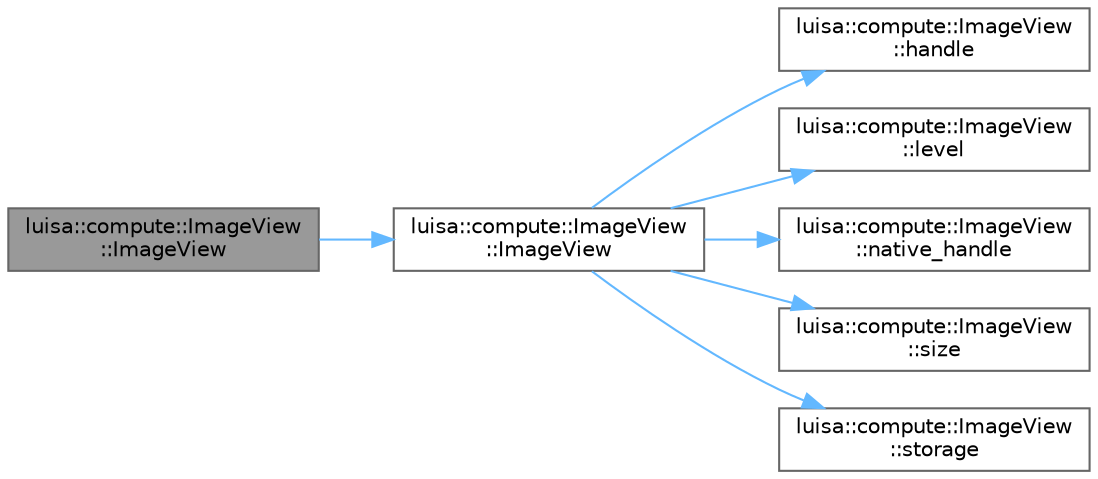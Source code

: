 digraph "luisa::compute::ImageView::ImageView"
{
 // LATEX_PDF_SIZE
  bgcolor="transparent";
  edge [fontname=Helvetica,fontsize=10,labelfontname=Helvetica,labelfontsize=10];
  node [fontname=Helvetica,fontsize=10,shape=box,height=0.2,width=0.4];
  rankdir="LR";
  Node1 [id="Node000001",label="luisa::compute::ImageView\l::ImageView",height=0.2,width=0.4,color="gray40", fillcolor="grey60", style="filled", fontcolor="black",tooltip=" "];
  Node1 -> Node2 [id="edge1_Node000001_Node000002",color="steelblue1",style="solid",tooltip=" "];
  Node2 [id="Node000002",label="luisa::compute::ImageView\l::ImageView",height=0.2,width=0.4,color="grey40", fillcolor="white", style="filled",URL="$classluisa_1_1compute_1_1_image_view.html#a7e9c4ec96107d06fe0c48faca1a7d8f5",tooltip=" "];
  Node2 -> Node3 [id="edge2_Node000002_Node000003",color="steelblue1",style="solid",tooltip=" "];
  Node3 [id="Node000003",label="luisa::compute::ImageView\l::handle",height=0.2,width=0.4,color="grey40", fillcolor="white", style="filled",URL="$classluisa_1_1compute_1_1_image_view.html#a9a4ee03c8c1ed08a7c46f79e1d13f537",tooltip=" "];
  Node2 -> Node4 [id="edge3_Node000002_Node000004",color="steelblue1",style="solid",tooltip=" "];
  Node4 [id="Node000004",label="luisa::compute::ImageView\l::level",height=0.2,width=0.4,color="grey40", fillcolor="white", style="filled",URL="$classluisa_1_1compute_1_1_image_view.html#acdbd8c539fdb60935e8083e42018a74e",tooltip=" "];
  Node2 -> Node5 [id="edge4_Node000002_Node000005",color="steelblue1",style="solid",tooltip=" "];
  Node5 [id="Node000005",label="luisa::compute::ImageView\l::native_handle",height=0.2,width=0.4,color="grey40", fillcolor="white", style="filled",URL="$classluisa_1_1compute_1_1_image_view.html#ae18a752bb98065f888bd1b09050715ea",tooltip=" "];
  Node2 -> Node6 [id="edge5_Node000002_Node000006",color="steelblue1",style="solid",tooltip=" "];
  Node6 [id="Node000006",label="luisa::compute::ImageView\l::size",height=0.2,width=0.4,color="grey40", fillcolor="white", style="filled",URL="$classluisa_1_1compute_1_1_image_view.html#a871270ae7eda8dd4354a165f898ba1a3",tooltip=" "];
  Node2 -> Node7 [id="edge6_Node000002_Node000007",color="steelblue1",style="solid",tooltip=" "];
  Node7 [id="Node000007",label="luisa::compute::ImageView\l::storage",height=0.2,width=0.4,color="grey40", fillcolor="white", style="filled",URL="$classluisa_1_1compute_1_1_image_view.html#ac69f00bec2050251be16f2b2c281e94b",tooltip=" "];
}
